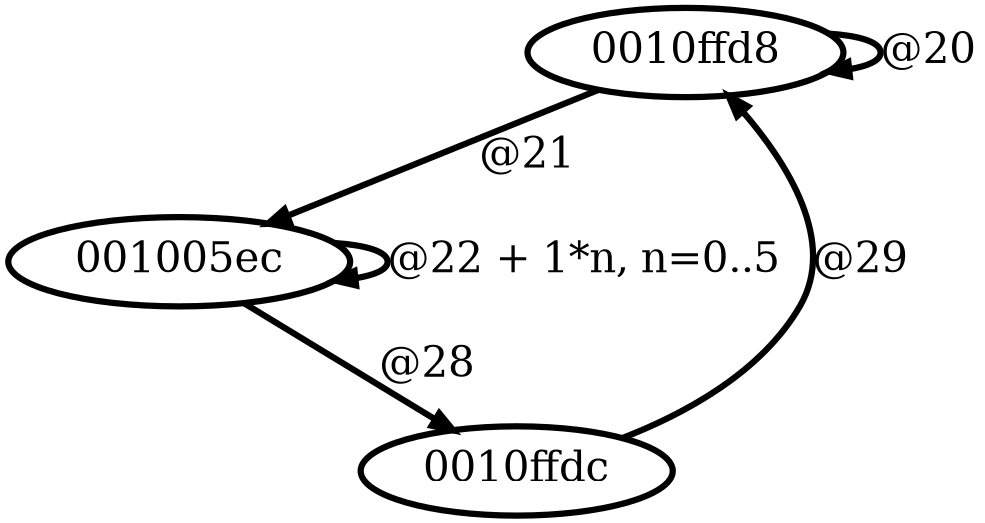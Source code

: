 digraph G {
        node [style=rounded, penwidth=3, fontsize=20, shape=oval];
        "0010ffd8" -> "0010ffd8" [label="@20", color=black,arrowsize=1,style=bold,penwidth=3,fontsize=20];
"0010ffd8" -> "001005ec" [label="@21", color=black,arrowsize=1,style=bold,penwidth=3,fontsize=20];
"001005ec" -> "001005ec" [label="@22 + 1*n, n=0..5", color=black,arrowsize=1,style=bold,penwidth=3,fontsize=20];
"001005ec" -> "0010ffdc" [label="@28", color=black,arrowsize=1,style=bold,penwidth=3,fontsize=20];
"0010ffdc" -> "0010ffd8" [label="@29", color=black,arrowsize=1,style=bold,penwidth=3,fontsize=20];
}
